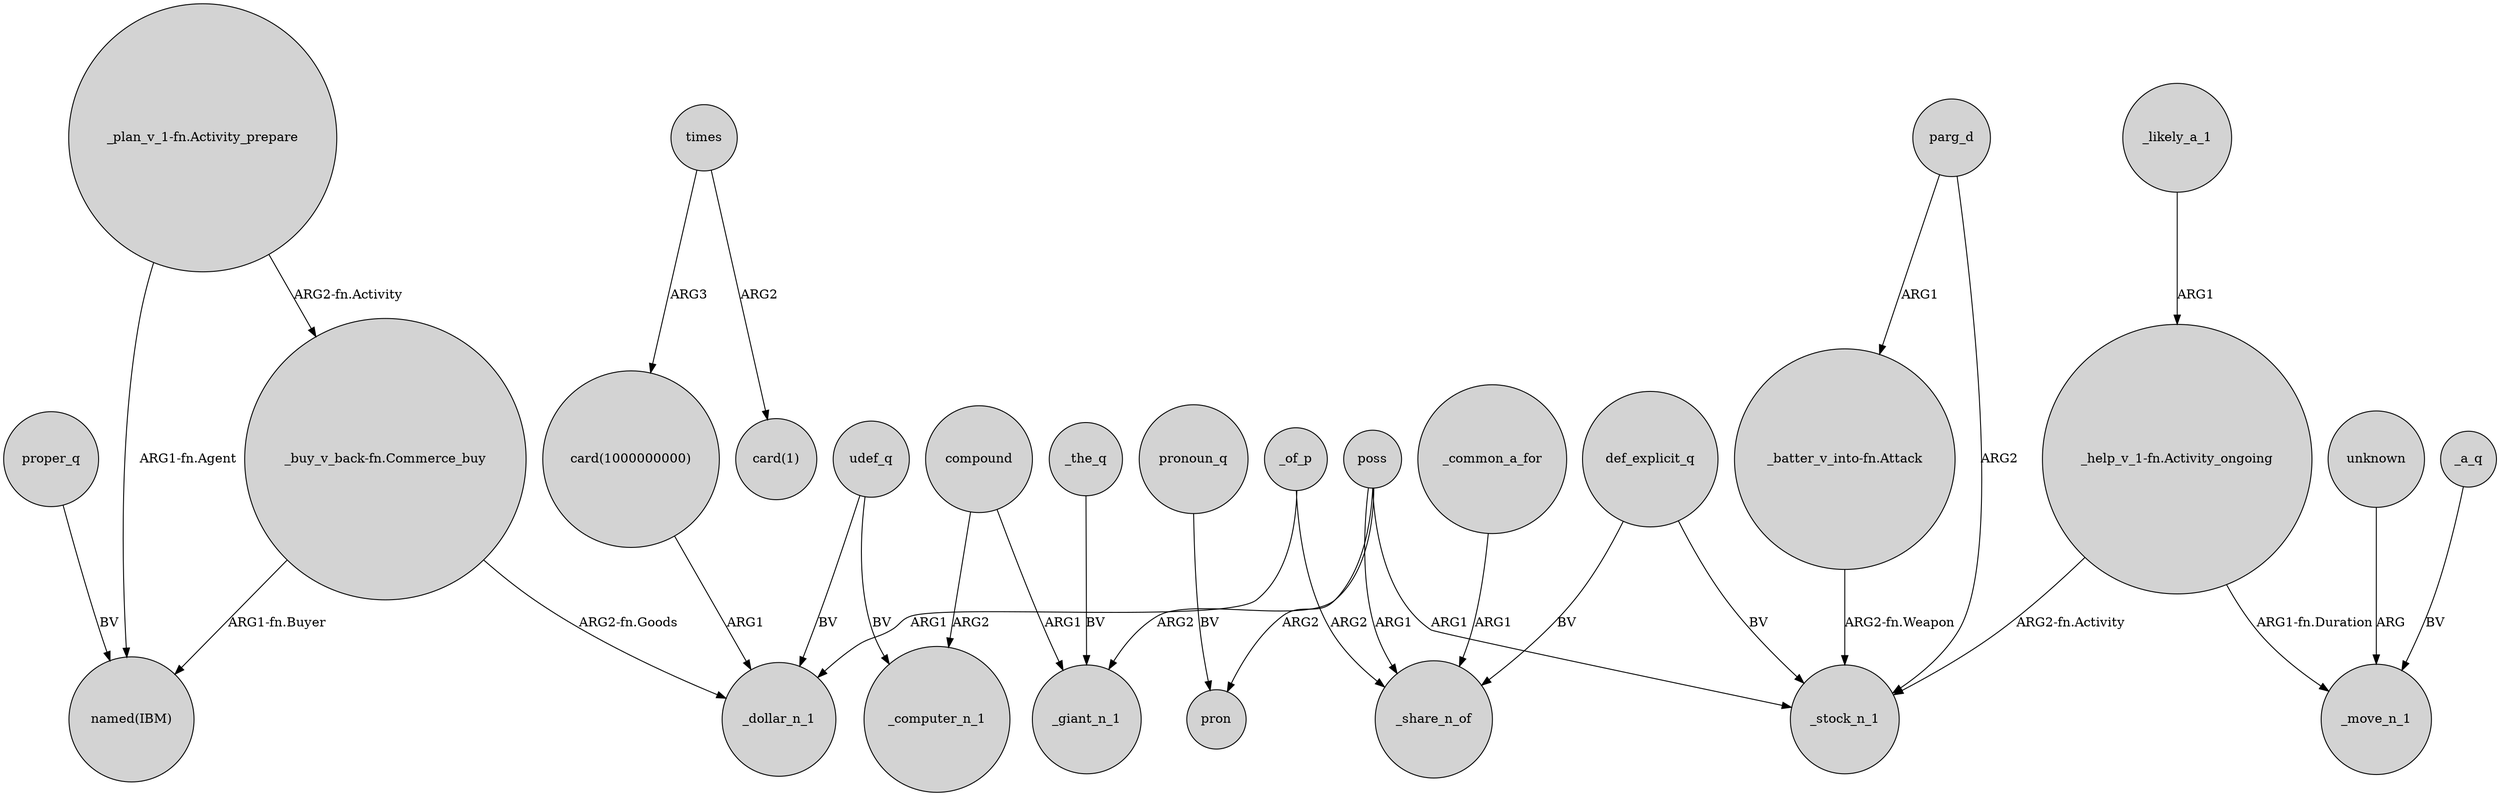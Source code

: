 digraph {
	node [shape=circle style=filled]
	_of_p -> _dollar_n_1 [label=ARG1]
	"_plan_v_1-fn.Activity_prepare" -> "named(IBM)" [label="ARG1-fn.Agent"]
	"_buy_v_back-fn.Commerce_buy" -> "named(IBM)" [label="ARG1-fn.Buyer"]
	"card(1000000000)" -> _dollar_n_1 [label=ARG1]
	poss -> _giant_n_1 [label=ARG2]
	def_explicit_q -> _share_n_of [label=BV]
	compound -> _computer_n_1 [label=ARG2]
	proper_q -> "named(IBM)" [label=BV]
	def_explicit_q -> _stock_n_1 [label=BV]
	times -> "card(1)" [label=ARG2]
	_common_a_for -> _share_n_of [label=ARG1]
	times -> "card(1000000000)" [label=ARG3]
	parg_d -> "_batter_v_into-fn.Attack" [label=ARG1]
	"_buy_v_back-fn.Commerce_buy" -> _dollar_n_1 [label="ARG2-fn.Goods"]
	pronoun_q -> pron [label=BV]
	poss -> pron [label=ARG2]
	poss -> _share_n_of [label=ARG1]
	udef_q -> _computer_n_1 [label=BV]
	poss -> _stock_n_1 [label=ARG1]
	udef_q -> _dollar_n_1 [label=BV]
	_likely_a_1 -> "_help_v_1-fn.Activity_ongoing" [label=ARG1]
	compound -> _giant_n_1 [label=ARG1]
	_a_q -> _move_n_1 [label=BV]
	_the_q -> _giant_n_1 [label=BV]
	"_batter_v_into-fn.Attack" -> _stock_n_1 [label="ARG2-fn.Weapon"]
	"_plan_v_1-fn.Activity_prepare" -> "_buy_v_back-fn.Commerce_buy" [label="ARG2-fn.Activity"]
	"_help_v_1-fn.Activity_ongoing" -> _stock_n_1 [label="ARG2-fn.Activity"]
	unknown -> _move_n_1 [label=ARG]
	"_help_v_1-fn.Activity_ongoing" -> _move_n_1 [label="ARG1-fn.Duration"]
	_of_p -> _share_n_of [label=ARG2]
	parg_d -> _stock_n_1 [label=ARG2]
}
